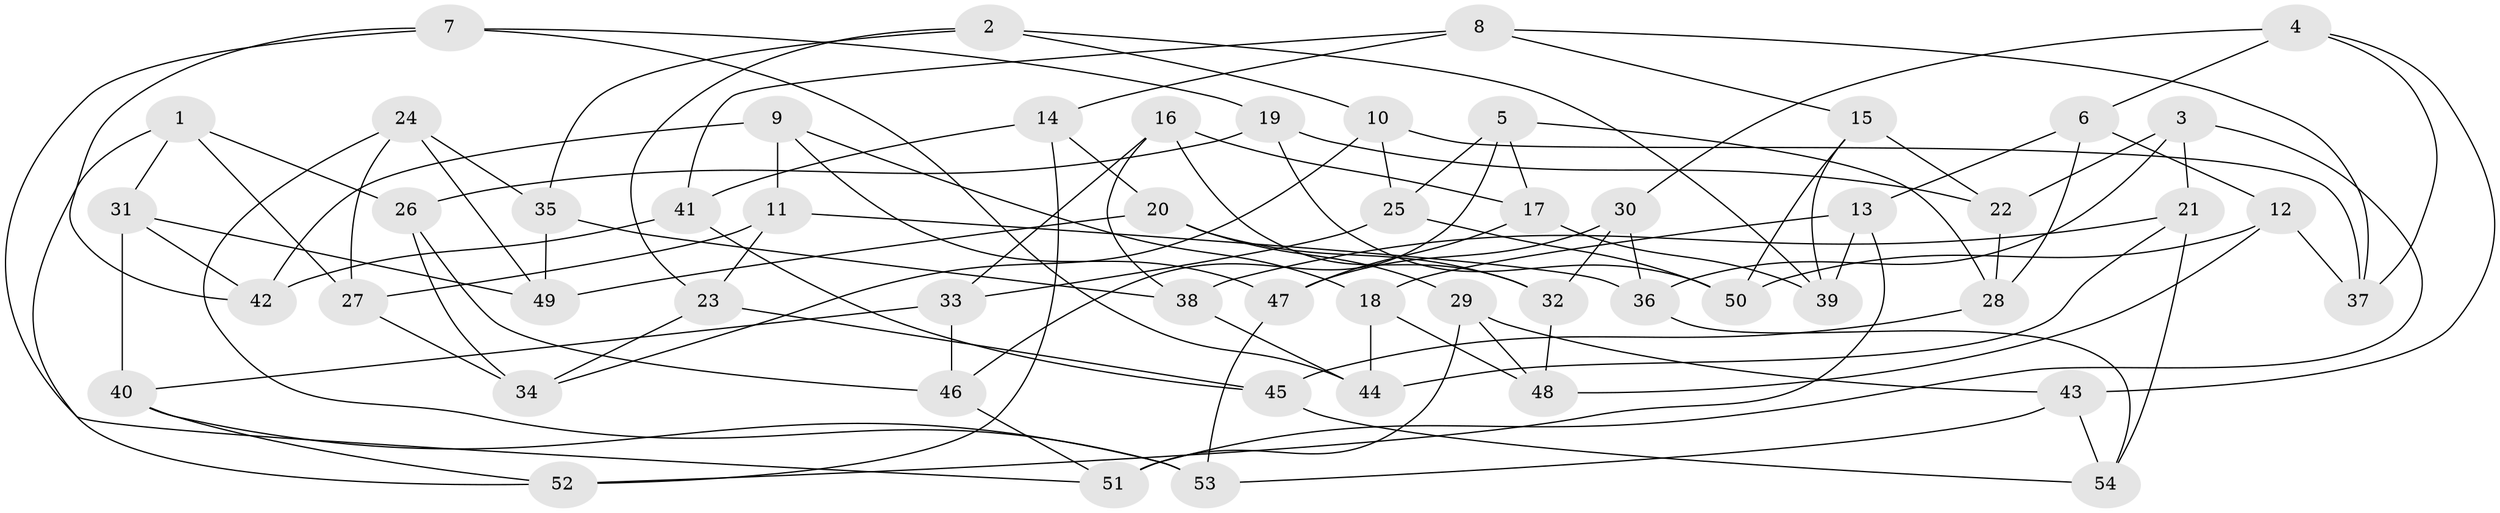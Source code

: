 // Generated by graph-tools (version 1.1) at 2025/11/02/27/25 16:11:48]
// undirected, 54 vertices, 108 edges
graph export_dot {
graph [start="1"]
  node [color=gray90,style=filled];
  1;
  2;
  3;
  4;
  5;
  6;
  7;
  8;
  9;
  10;
  11;
  12;
  13;
  14;
  15;
  16;
  17;
  18;
  19;
  20;
  21;
  22;
  23;
  24;
  25;
  26;
  27;
  28;
  29;
  30;
  31;
  32;
  33;
  34;
  35;
  36;
  37;
  38;
  39;
  40;
  41;
  42;
  43;
  44;
  45;
  46;
  47;
  48;
  49;
  50;
  51;
  52;
  53;
  54;
  1 -- 31;
  1 -- 52;
  1 -- 26;
  1 -- 27;
  2 -- 39;
  2 -- 35;
  2 -- 23;
  2 -- 10;
  3 -- 21;
  3 -- 36;
  3 -- 22;
  3 -- 51;
  4 -- 6;
  4 -- 30;
  4 -- 37;
  4 -- 43;
  5 -- 46;
  5 -- 28;
  5 -- 25;
  5 -- 17;
  6 -- 12;
  6 -- 28;
  6 -- 13;
  7 -- 44;
  7 -- 19;
  7 -- 51;
  7 -- 42;
  8 -- 14;
  8 -- 41;
  8 -- 37;
  8 -- 15;
  9 -- 11;
  9 -- 47;
  9 -- 42;
  9 -- 18;
  10 -- 25;
  10 -- 37;
  10 -- 34;
  11 -- 23;
  11 -- 27;
  11 -- 36;
  12 -- 37;
  12 -- 48;
  12 -- 50;
  13 -- 52;
  13 -- 18;
  13 -- 39;
  14 -- 41;
  14 -- 20;
  14 -- 52;
  15 -- 39;
  15 -- 50;
  15 -- 22;
  16 -- 17;
  16 -- 38;
  16 -- 32;
  16 -- 33;
  17 -- 39;
  17 -- 47;
  18 -- 48;
  18 -- 44;
  19 -- 50;
  19 -- 22;
  19 -- 26;
  20 -- 49;
  20 -- 32;
  20 -- 29;
  21 -- 38;
  21 -- 44;
  21 -- 54;
  22 -- 28;
  23 -- 34;
  23 -- 45;
  24 -- 53;
  24 -- 49;
  24 -- 27;
  24 -- 35;
  25 -- 50;
  25 -- 33;
  26 -- 46;
  26 -- 34;
  27 -- 34;
  28 -- 45;
  29 -- 48;
  29 -- 51;
  29 -- 43;
  30 -- 47;
  30 -- 36;
  30 -- 32;
  31 -- 42;
  31 -- 40;
  31 -- 49;
  32 -- 48;
  33 -- 46;
  33 -- 40;
  35 -- 38;
  35 -- 49;
  36 -- 54;
  38 -- 44;
  40 -- 52;
  40 -- 53;
  41 -- 42;
  41 -- 45;
  43 -- 53;
  43 -- 54;
  45 -- 54;
  46 -- 51;
  47 -- 53;
}
